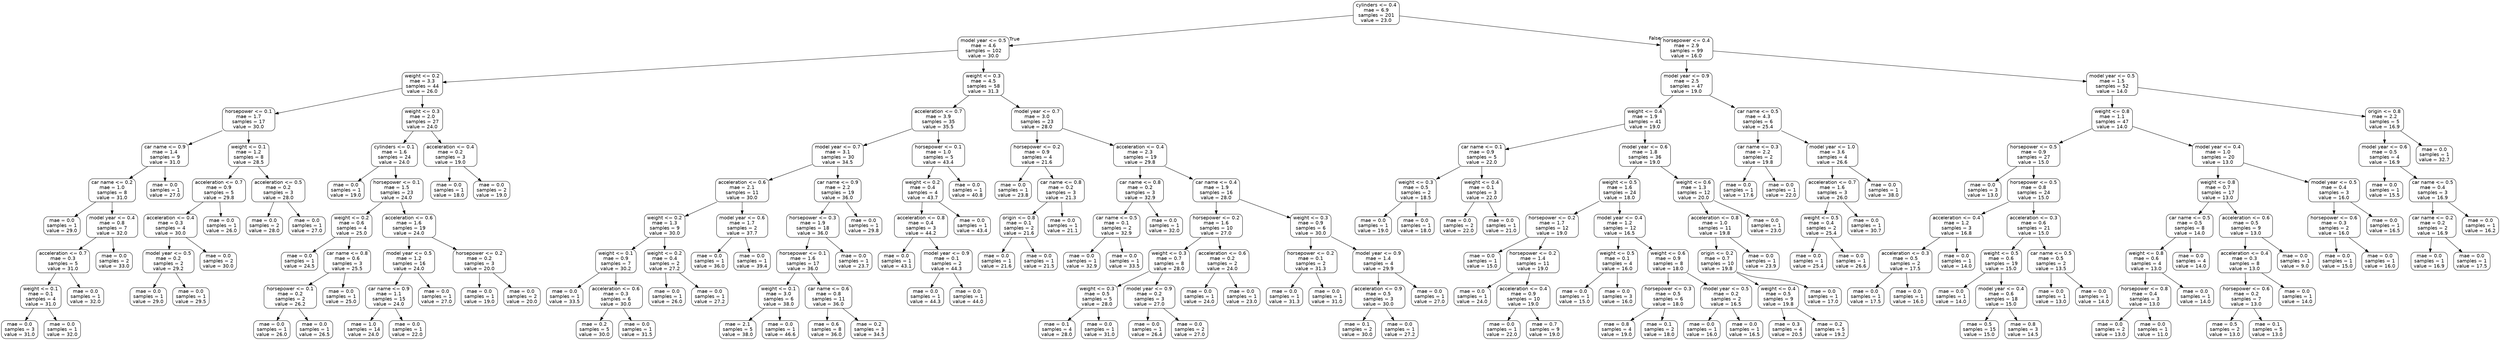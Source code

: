 digraph Tree {
node [shape=box, style="rounded", color="black", fontname=helvetica] ;
edge [fontname=helvetica] ;
0 [label="cylinders <= 0.4\nmae = 6.9\nsamples = 201\nvalue = 23.0"] ;
1 [label="model year <= 0.5\nmae = 4.6\nsamples = 102\nvalue = 30.0"] ;
0 -> 1 [labeldistance=2.5, labelangle=45, headlabel="True"] ;
2 [label="weight <= 0.2\nmae = 3.3\nsamples = 44\nvalue = 26.0"] ;
1 -> 2 ;
3 [label="horsepower <= 0.1\nmae = 1.7\nsamples = 17\nvalue = 30.0"] ;
2 -> 3 ;
4 [label="car name <= 0.9\nmae = 1.4\nsamples = 9\nvalue = 31.0"] ;
3 -> 4 ;
5 [label="car name <= 0.2\nmae = 1.0\nsamples = 8\nvalue = 31.0"] ;
4 -> 5 ;
6 [label="mae = 0.0\nsamples = 1\nvalue = 29.0"] ;
5 -> 6 ;
7 [label="model year <= 0.4\nmae = 0.8\nsamples = 7\nvalue = 32.0"] ;
5 -> 7 ;
8 [label="acceleration <= 0.7\nmae = 0.3\nsamples = 5\nvalue = 31.0"] ;
7 -> 8 ;
9 [label="weight <= 0.1\nmae = 0.1\nsamples = 4\nvalue = 31.0"] ;
8 -> 9 ;
10 [label="mae = 0.0\nsamples = 3\nvalue = 31.0"] ;
9 -> 10 ;
11 [label="mae = 0.0\nsamples = 1\nvalue = 32.0"] ;
9 -> 11 ;
12 [label="mae = 0.0\nsamples = 1\nvalue = 32.0"] ;
8 -> 12 ;
13 [label="mae = 0.0\nsamples = 2\nvalue = 33.0"] ;
7 -> 13 ;
14 [label="mae = 0.0\nsamples = 1\nvalue = 27.0"] ;
4 -> 14 ;
15 [label="weight <= 0.1\nmae = 1.2\nsamples = 8\nvalue = 28.5"] ;
3 -> 15 ;
16 [label="acceleration <= 0.7\nmae = 0.9\nsamples = 5\nvalue = 29.8"] ;
15 -> 16 ;
17 [label="acceleration <= 0.4\nmae = 0.3\nsamples = 4\nvalue = 30.0"] ;
16 -> 17 ;
18 [label="model year <= 0.5\nmae = 0.2\nsamples = 2\nvalue = 29.2"] ;
17 -> 18 ;
19 [label="mae = 0.0\nsamples = 1\nvalue = 29.0"] ;
18 -> 19 ;
20 [label="mae = 0.0\nsamples = 1\nvalue = 29.5"] ;
18 -> 20 ;
21 [label="mae = 0.0\nsamples = 2\nvalue = 30.0"] ;
17 -> 21 ;
22 [label="mae = 0.0\nsamples = 1\nvalue = 26.0"] ;
16 -> 22 ;
23 [label="acceleration <= 0.5\nmae = 0.2\nsamples = 3\nvalue = 28.0"] ;
15 -> 23 ;
24 [label="mae = 0.0\nsamples = 2\nvalue = 28.0"] ;
23 -> 24 ;
25 [label="mae = 0.0\nsamples = 1\nvalue = 27.0"] ;
23 -> 25 ;
26 [label="weight <= 0.3\nmae = 2.0\nsamples = 27\nvalue = 24.0"] ;
2 -> 26 ;
27 [label="cylinders <= 0.1\nmae = 1.6\nsamples = 24\nvalue = 24.0"] ;
26 -> 27 ;
28 [label="mae = 0.0\nsamples = 1\nvalue = 19.0"] ;
27 -> 28 ;
29 [label="horsepower <= 0.1\nmae = 1.5\nsamples = 23\nvalue = 24.0"] ;
27 -> 29 ;
30 [label="weight <= 0.2\nmae = 0.6\nsamples = 4\nvalue = 25.0"] ;
29 -> 30 ;
31 [label="mae = 0.0\nsamples = 1\nvalue = 24.5"] ;
30 -> 31 ;
32 [label="car name <= 0.8\nmae = 0.6\nsamples = 3\nvalue = 25.5"] ;
30 -> 32 ;
33 [label="horsepower <= 0.1\nmae = 0.2\nsamples = 2\nvalue = 26.2"] ;
32 -> 33 ;
34 [label="mae = 0.0\nsamples = 1\nvalue = 26.0"] ;
33 -> 34 ;
35 [label="mae = 0.0\nsamples = 1\nvalue = 26.5"] ;
33 -> 35 ;
36 [label="mae = 0.0\nsamples = 1\nvalue = 25.0"] ;
32 -> 36 ;
37 [label="acceleration <= 0.6\nmae = 1.6\nsamples = 19\nvalue = 24.0"] ;
29 -> 37 ;
38 [label="model year <= 0.5\nmae = 1.2\nsamples = 16\nvalue = 24.0"] ;
37 -> 38 ;
39 [label="car name <= 0.9\nmae = 1.1\nsamples = 15\nvalue = 24.0"] ;
38 -> 39 ;
40 [label="mae = 1.0\nsamples = 14\nvalue = 24.0"] ;
39 -> 40 ;
41 [label="mae = 0.0\nsamples = 1\nvalue = 22.0"] ;
39 -> 41 ;
42 [label="mae = 0.0\nsamples = 1\nvalue = 27.0"] ;
38 -> 42 ;
43 [label="horsepower <= 0.2\nmae = 0.2\nsamples = 3\nvalue = 20.0"] ;
37 -> 43 ;
44 [label="mae = 0.0\nsamples = 1\nvalue = 19.0"] ;
43 -> 44 ;
45 [label="mae = 0.0\nsamples = 2\nvalue = 20.0"] ;
43 -> 45 ;
46 [label="acceleration <= 0.4\nmae = 0.2\nsamples = 3\nvalue = 19.0"] ;
26 -> 46 ;
47 [label="mae = 0.0\nsamples = 1\nvalue = 18.0"] ;
46 -> 47 ;
48 [label="mae = 0.0\nsamples = 2\nvalue = 19.0"] ;
46 -> 48 ;
49 [label="weight <= 0.3\nmae = 4.5\nsamples = 58\nvalue = 31.3"] ;
1 -> 49 ;
50 [label="acceleration <= 0.7\nmae = 3.9\nsamples = 35\nvalue = 35.5"] ;
49 -> 50 ;
51 [label="model year <= 0.7\nmae = 3.1\nsamples = 30\nvalue = 34.5"] ;
50 -> 51 ;
52 [label="acceleration <= 0.6\nmae = 2.1\nsamples = 11\nvalue = 30.0"] ;
51 -> 52 ;
53 [label="weight <= 0.2\nmae = 1.3\nsamples = 9\nvalue = 30.0"] ;
52 -> 53 ;
54 [label="weight <= 0.1\nmae = 0.9\nsamples = 7\nvalue = 30.2"] ;
53 -> 54 ;
55 [label="mae = 0.0\nsamples = 1\nvalue = 33.5"] ;
54 -> 55 ;
56 [label="acceleration <= 0.6\nmae = 0.3\nsamples = 6\nvalue = 30.0"] ;
54 -> 56 ;
57 [label="mae = 0.2\nsamples = 5\nvalue = 30.0"] ;
56 -> 57 ;
58 [label="mae = 0.0\nsamples = 1\nvalue = 31.5"] ;
56 -> 58 ;
59 [label="weight <= 0.2\nmae = 0.4\nsamples = 2\nvalue = 27.2"] ;
53 -> 59 ;
60 [label="mae = 0.0\nsamples = 1\nvalue = 26.0"] ;
59 -> 60 ;
61 [label="mae = 0.0\nsamples = 1\nvalue = 27.2"] ;
59 -> 61 ;
62 [label="model year <= 0.6\nmae = 1.7\nsamples = 2\nvalue = 37.7"] ;
52 -> 62 ;
63 [label="mae = 0.0\nsamples = 1\nvalue = 36.0"] ;
62 -> 63 ;
64 [label="mae = 0.0\nsamples = 1\nvalue = 39.4"] ;
62 -> 64 ;
65 [label="car name <= 0.9\nmae = 2.2\nsamples = 19\nvalue = 36.0"] ;
51 -> 65 ;
66 [label="horsepower <= 0.3\nmae = 1.9\nsamples = 18\nvalue = 36.0"] ;
65 -> 66 ;
67 [label="horsepower <= 0.1\nmae = 1.6\nsamples = 17\nvalue = 36.0"] ;
66 -> 67 ;
68 [label="weight <= 0.1\nmae = 3.0\nsamples = 6\nvalue = 38.0"] ;
67 -> 68 ;
69 [label="mae = 2.1\nsamples = 5\nvalue = 38.0"] ;
68 -> 69 ;
70 [label="mae = 0.0\nsamples = 1\nvalue = 46.6"] ;
68 -> 70 ;
71 [label="car name <= 0.6\nmae = 0.8\nsamples = 11\nvalue = 36.0"] ;
67 -> 71 ;
72 [label="mae = 0.6\nsamples = 8\nvalue = 36.0"] ;
71 -> 72 ;
73 [label="mae = 0.2\nsamples = 3\nvalue = 34.5"] ;
71 -> 73 ;
74 [label="mae = 0.0\nsamples = 1\nvalue = 23.7"] ;
66 -> 74 ;
75 [label="mae = 0.0\nsamples = 1\nvalue = 29.8"] ;
65 -> 75 ;
76 [label="horsepower <= 0.1\nmae = 1.0\nsamples = 5\nvalue = 43.4"] ;
50 -> 76 ;
77 [label="weight <= 0.2\nmae = 0.4\nsamples = 4\nvalue = 43.7"] ;
76 -> 77 ;
78 [label="acceleration <= 0.8\nmae = 0.4\nsamples = 3\nvalue = 44.2"] ;
77 -> 78 ;
79 [label="mae = 0.0\nsamples = 1\nvalue = 43.1"] ;
78 -> 79 ;
80 [label="model year <= 0.9\nmae = 0.1\nsamples = 2\nvalue = 44.3"] ;
78 -> 80 ;
81 [label="mae = 0.0\nsamples = 1\nvalue = 44.3"] ;
80 -> 81 ;
82 [label="mae = 0.0\nsamples = 1\nvalue = 44.0"] ;
80 -> 82 ;
83 [label="mae = 0.0\nsamples = 1\nvalue = 43.4"] ;
77 -> 83 ;
84 [label="mae = 0.0\nsamples = 1\nvalue = 40.8"] ;
76 -> 84 ;
85 [label="model year <= 0.7\nmae = 3.0\nsamples = 23\nvalue = 28.0"] ;
49 -> 85 ;
86 [label="horsepower <= 0.2\nmae = 0.9\nsamples = 4\nvalue = 21.6"] ;
85 -> 86 ;
87 [label="mae = 0.0\nsamples = 1\nvalue = 23.8"] ;
86 -> 87 ;
88 [label="car name <= 0.8\nmae = 0.2\nsamples = 3\nvalue = 21.3"] ;
86 -> 88 ;
89 [label="origin <= 0.8\nmae = 0.1\nsamples = 2\nvalue = 21.6"] ;
88 -> 89 ;
90 [label="mae = 0.0\nsamples = 1\nvalue = 21.6"] ;
89 -> 90 ;
91 [label="mae = 0.0\nsamples = 1\nvalue = 21.5"] ;
89 -> 91 ;
92 [label="mae = 0.0\nsamples = 1\nvalue = 21.1"] ;
88 -> 92 ;
93 [label="acceleration <= 0.4\nmae = 2.3\nsamples = 19\nvalue = 29.8"] ;
85 -> 93 ;
94 [label="car name <= 0.8\nmae = 0.2\nsamples = 3\nvalue = 32.9"] ;
93 -> 94 ;
95 [label="car name <= 0.5\nmae = 0.1\nsamples = 2\nvalue = 32.9"] ;
94 -> 95 ;
96 [label="mae = 0.0\nsamples = 1\nvalue = 32.9"] ;
95 -> 96 ;
97 [label="mae = 0.0\nsamples = 1\nvalue = 33.5"] ;
95 -> 97 ;
98 [label="mae = 0.0\nsamples = 1\nvalue = 32.0"] ;
94 -> 98 ;
99 [label="car name <= 0.4\nmae = 1.9\nsamples = 16\nvalue = 28.0"] ;
93 -> 99 ;
100 [label="horsepower <= 0.2\nmae = 1.6\nsamples = 10\nvalue = 27.0"] ;
99 -> 100 ;
101 [label="weight <= 0.3\nmae = 0.7\nsamples = 8\nvalue = 28.0"] ;
100 -> 101 ;
102 [label="weight <= 0.3\nmae = 0.5\nsamples = 5\nvalue = 28.0"] ;
101 -> 102 ;
103 [label="mae = 0.1\nsamples = 4\nvalue = 28.0"] ;
102 -> 103 ;
104 [label="mae = 0.0\nsamples = 1\nvalue = 31.0"] ;
102 -> 104 ;
105 [label="model year <= 0.9\nmae = 0.2\nsamples = 3\nvalue = 27.0"] ;
101 -> 105 ;
106 [label="mae = 0.0\nsamples = 1\nvalue = 26.4"] ;
105 -> 106 ;
107 [label="mae = 0.0\nsamples = 2\nvalue = 27.0"] ;
105 -> 107 ;
108 [label="acceleration <= 0.6\nmae = 0.2\nsamples = 2\nvalue = 24.0"] ;
100 -> 108 ;
109 [label="mae = 0.0\nsamples = 1\nvalue = 24.0"] ;
108 -> 109 ;
110 [label="mae = 0.0\nsamples = 1\nvalue = 23.0"] ;
108 -> 110 ;
111 [label="weight <= 0.3\nmae = 0.9\nsamples = 6\nvalue = 30.0"] ;
99 -> 111 ;
112 [label="horsepower <= 0.2\nmae = 0.1\nsamples = 2\nvalue = 31.3"] ;
111 -> 112 ;
113 [label="mae = 0.0\nsamples = 1\nvalue = 31.3"] ;
112 -> 113 ;
114 [label="mae = 0.0\nsamples = 1\nvalue = 31.0"] ;
112 -> 114 ;
115 [label="model year <= 0.9\nmae = 1.4\nsamples = 4\nvalue = 29.9"] ;
111 -> 115 ;
116 [label="acceleration <= 0.9\nmae = 0.5\nsamples = 3\nvalue = 30.0"] ;
115 -> 116 ;
117 [label="mae = 0.1\nsamples = 2\nvalue = 30.0"] ;
116 -> 117 ;
118 [label="mae = 0.0\nsamples = 1\nvalue = 27.2"] ;
116 -> 118 ;
119 [label="mae = 0.0\nsamples = 1\nvalue = 27.0"] ;
115 -> 119 ;
120 [label="horsepower <= 0.4\nmae = 2.9\nsamples = 99\nvalue = 16.0"] ;
0 -> 120 [labeldistance=2.5, labelangle=-45, headlabel="False"] ;
121 [label="model year <= 0.9\nmae = 2.5\nsamples = 47\nvalue = 19.0"] ;
120 -> 121 ;
122 [label="weight <= 0.4\nmae = 1.9\nsamples = 41\nvalue = 19.0"] ;
121 -> 122 ;
123 [label="car name <= 0.1\nmae = 0.9\nsamples = 5\nvalue = 22.0"] ;
122 -> 123 ;
124 [label="weight <= 0.3\nmae = 0.5\nsamples = 2\nvalue = 18.5"] ;
123 -> 124 ;
125 [label="mae = 0.0\nsamples = 1\nvalue = 19.0"] ;
124 -> 125 ;
126 [label="mae = 0.0\nsamples = 1\nvalue = 18.0"] ;
124 -> 126 ;
127 [label="weight <= 0.4\nmae = 0.1\nsamples = 3\nvalue = 22.0"] ;
123 -> 127 ;
128 [label="mae = 0.0\nsamples = 2\nvalue = 22.0"] ;
127 -> 128 ;
129 [label="mae = 0.0\nsamples = 1\nvalue = 21.0"] ;
127 -> 129 ;
130 [label="model year <= 0.6\nmae = 1.8\nsamples = 36\nvalue = 19.0"] ;
122 -> 130 ;
131 [label="weight <= 0.5\nmae = 1.6\nsamples = 24\nvalue = 18.0"] ;
130 -> 131 ;
132 [label="horsepower <= 0.2\nmae = 1.7\nsamples = 12\nvalue = 19.0"] ;
131 -> 132 ;
133 [label="mae = 0.0\nsamples = 1\nvalue = 15.0"] ;
132 -> 133 ;
134 [label="horsepower <= 0.2\nmae = 1.4\nsamples = 11\nvalue = 19.0"] ;
132 -> 134 ;
135 [label="mae = 0.0\nsamples = 1\nvalue = 24.0"] ;
134 -> 135 ;
136 [label="acceleration <= 0.4\nmae = 0.9\nsamples = 10\nvalue = 19.0"] ;
134 -> 136 ;
137 [label="mae = 0.0\nsamples = 1\nvalue = 22.0"] ;
136 -> 137 ;
138 [label="mae = 0.7\nsamples = 9\nvalue = 19.0"] ;
136 -> 138 ;
139 [label="model year <= 0.4\nmae = 1.2\nsamples = 12\nvalue = 16.5"] ;
131 -> 139 ;
140 [label="weight <= 0.5\nmae = 0.1\nsamples = 4\nvalue = 16.0"] ;
139 -> 140 ;
141 [label="mae = 0.0\nsamples = 1\nvalue = 15.0"] ;
140 -> 141 ;
142 [label="mae = 0.0\nsamples = 3\nvalue = 16.0"] ;
140 -> 142 ;
143 [label="weight <= 0.6\nmae = 0.9\nsamples = 8\nvalue = 18.0"] ;
139 -> 143 ;
144 [label="horsepower <= 0.3\nmae = 0.5\nsamples = 6\nvalue = 18.0"] ;
143 -> 144 ;
145 [label="mae = 0.8\nsamples = 4\nvalue = 19.0"] ;
144 -> 145 ;
146 [label="mae = 0.1\nsamples = 2\nvalue = 18.0"] ;
144 -> 146 ;
147 [label="model year <= 0.5\nmae = 0.2\nsamples = 2\nvalue = 16.5"] ;
143 -> 147 ;
148 [label="mae = 0.0\nsamples = 1\nvalue = 16.0"] ;
147 -> 148 ;
149 [label="mae = 0.0\nsamples = 1\nvalue = 16.5"] ;
147 -> 149 ;
150 [label="weight <= 0.6\nmae = 1.3\nsamples = 12\nvalue = 20.0"] ;
130 -> 150 ;
151 [label="acceleration <= 0.8\nmae = 1.0\nsamples = 11\nvalue = 19.8"] ;
150 -> 151 ;
152 [label="origin <= 0.2\nmae = 0.7\nsamples = 10\nvalue = 19.8"] ;
151 -> 152 ;
153 [label="weight <= 0.4\nmae = 0.5\nsamples = 9\nvalue = 19.8"] ;
152 -> 153 ;
154 [label="mae = 0.3\nsamples = 4\nvalue = 20.5"] ;
153 -> 154 ;
155 [label="mae = 0.2\nsamples = 5\nvalue = 19.2"] ;
153 -> 155 ;
156 [label="mae = 0.0\nsamples = 1\nvalue = 17.0"] ;
152 -> 156 ;
157 [label="mae = 0.0\nsamples = 1\nvalue = 23.9"] ;
151 -> 157 ;
158 [label="mae = 0.0\nsamples = 1\nvalue = 23.0"] ;
150 -> 158 ;
159 [label="car name <= 0.5\nmae = 4.3\nsamples = 6\nvalue = 25.4"] ;
121 -> 159 ;
160 [label="car name <= 0.3\nmae = 2.2\nsamples = 2\nvalue = 19.8"] ;
159 -> 160 ;
161 [label="mae = 0.0\nsamples = 1\nvalue = 17.6"] ;
160 -> 161 ;
162 [label="mae = 0.0\nsamples = 1\nvalue = 22.0"] ;
160 -> 162 ;
163 [label="model year <= 1.0\nmae = 3.6\nsamples = 4\nvalue = 26.6"] ;
159 -> 163 ;
164 [label="acceleration <= 0.7\nmae = 1.6\nsamples = 3\nvalue = 26.0"] ;
163 -> 164 ;
165 [label="weight <= 0.5\nmae = 0.4\nsamples = 2\nvalue = 25.4"] ;
164 -> 165 ;
166 [label="mae = 0.0\nsamples = 1\nvalue = 25.4"] ;
165 -> 166 ;
167 [label="mae = 0.0\nsamples = 1\nvalue = 26.6"] ;
165 -> 167 ;
168 [label="mae = 0.0\nsamples = 1\nvalue = 30.7"] ;
164 -> 168 ;
169 [label="mae = 0.0\nsamples = 1\nvalue = 38.0"] ;
163 -> 169 ;
170 [label="model year <= 0.5\nmae = 1.5\nsamples = 52\nvalue = 14.0"] ;
120 -> 170 ;
171 [label="weight <= 0.8\nmae = 1.1\nsamples = 47\nvalue = 14.0"] ;
170 -> 171 ;
172 [label="horsepower <= 0.5\nmae = 0.9\nsamples = 27\nvalue = 15.0"] ;
171 -> 172 ;
173 [label="mae = 0.0\nsamples = 3\nvalue = 13.0"] ;
172 -> 173 ;
174 [label="horsepower <= 0.5\nmae = 0.8\nsamples = 24\nvalue = 15.0"] ;
172 -> 174 ;
175 [label="acceleration <= 0.4\nmae = 1.2\nsamples = 3\nvalue = 16.8"] ;
174 -> 175 ;
176 [label="acceleration <= 0.3\nmae = 0.5\nsamples = 2\nvalue = 17.5"] ;
175 -> 176 ;
177 [label="mae = 0.0\nsamples = 1\nvalue = 17.5"] ;
176 -> 177 ;
178 [label="mae = 0.0\nsamples = 1\nvalue = 16.0"] ;
176 -> 178 ;
179 [label="mae = 0.0\nsamples = 1\nvalue = 14.0"] ;
175 -> 179 ;
180 [label="acceleration <= 0.3\nmae = 0.6\nsamples = 21\nvalue = 15.0"] ;
174 -> 180 ;
181 [label="weight <= 0.5\nmae = 0.6\nsamples = 19\nvalue = 15.0"] ;
180 -> 181 ;
182 [label="mae = 0.0\nsamples = 1\nvalue = 14.0"] ;
181 -> 182 ;
183 [label="model year <= 0.4\nmae = 0.6\nsamples = 18\nvalue = 15.0"] ;
181 -> 183 ;
184 [label="mae = 0.5\nsamples = 15\nvalue = 15.0"] ;
183 -> 184 ;
185 [label="mae = 0.8\nsamples = 3\nvalue = 14.5"] ;
183 -> 185 ;
186 [label="car name <= 0.5\nmae = 0.5\nsamples = 2\nvalue = 13.5"] ;
180 -> 186 ;
187 [label="mae = 0.0\nsamples = 1\nvalue = 13.0"] ;
186 -> 187 ;
188 [label="mae = 0.0\nsamples = 1\nvalue = 14.0"] ;
186 -> 188 ;
189 [label="model year <= 0.4\nmae = 1.0\nsamples = 20\nvalue = 13.0"] ;
171 -> 189 ;
190 [label="weight <= 0.8\nmae = 0.7\nsamples = 17\nvalue = 13.0"] ;
189 -> 190 ;
191 [label="car name <= 0.5\nmae = 0.5\nsamples = 8\nvalue = 14.0"] ;
190 -> 191 ;
192 [label="weight <= 0.8\nmae = 0.6\nsamples = 4\nvalue = 13.0"] ;
191 -> 192 ;
193 [label="horsepower <= 0.8\nmae = 0.4\nsamples = 3\nvalue = 13.0"] ;
192 -> 193 ;
194 [label="mae = 0.0\nsamples = 2\nvalue = 13.0"] ;
193 -> 194 ;
195 [label="mae = 0.0\nsamples = 1\nvalue = 11.0"] ;
193 -> 195 ;
196 [label="mae = 0.0\nsamples = 1\nvalue = 14.0"] ;
192 -> 196 ;
197 [label="mae = 0.0\nsamples = 4\nvalue = 14.0"] ;
191 -> 197 ;
198 [label="acceleration <= 0.6\nmae = 0.5\nsamples = 9\nvalue = 13.0"] ;
190 -> 198 ;
199 [label="acceleration <= 0.4\nmae = 0.3\nsamples = 8\nvalue = 13.0"] ;
198 -> 199 ;
200 [label="horsepower <= 0.6\nmae = 0.2\nsamples = 7\nvalue = 13.0"] ;
199 -> 200 ;
201 [label="mae = 0.5\nsamples = 2\nvalue = 13.0"] ;
200 -> 201 ;
202 [label="mae = 0.1\nsamples = 5\nvalue = 13.0"] ;
200 -> 202 ;
203 [label="mae = 0.0\nsamples = 1\nvalue = 14.0"] ;
199 -> 203 ;
204 [label="mae = 0.0\nsamples = 1\nvalue = 9.0"] ;
198 -> 204 ;
205 [label="model year <= 0.5\nmae = 0.4\nsamples = 3\nvalue = 16.0"] ;
189 -> 205 ;
206 [label="horsepower <= 0.6\nmae = 0.3\nsamples = 2\nvalue = 16.0"] ;
205 -> 206 ;
207 [label="mae = 0.0\nsamples = 1\nvalue = 15.0"] ;
206 -> 207 ;
208 [label="mae = 0.0\nsamples = 1\nvalue = 16.0"] ;
206 -> 208 ;
209 [label="mae = 0.0\nsamples = 1\nvalue = 16.5"] ;
205 -> 209 ;
210 [label="origin <= 0.8\nmae = 2.2\nsamples = 5\nvalue = 16.9"] ;
170 -> 210 ;
211 [label="model year <= 0.6\nmae = 0.5\nsamples = 4\nvalue = 16.9"] ;
210 -> 211 ;
212 [label="mae = 0.0\nsamples = 1\nvalue = 15.5"] ;
211 -> 212 ;
213 [label="car name <= 0.5\nmae = 0.4\nsamples = 3\nvalue = 16.9"] ;
211 -> 213 ;
214 [label="car name <= 0.2\nmae = 0.2\nsamples = 2\nvalue = 16.9"] ;
213 -> 214 ;
215 [label="mae = 0.0\nsamples = 1\nvalue = 16.9"] ;
214 -> 215 ;
216 [label="mae = 0.0\nsamples = 1\nvalue = 17.5"] ;
214 -> 216 ;
217 [label="mae = 0.0\nsamples = 1\nvalue = 16.2"] ;
213 -> 217 ;
218 [label="mae = 0.0\nsamples = 1\nvalue = 32.7"] ;
210 -> 218 ;
}